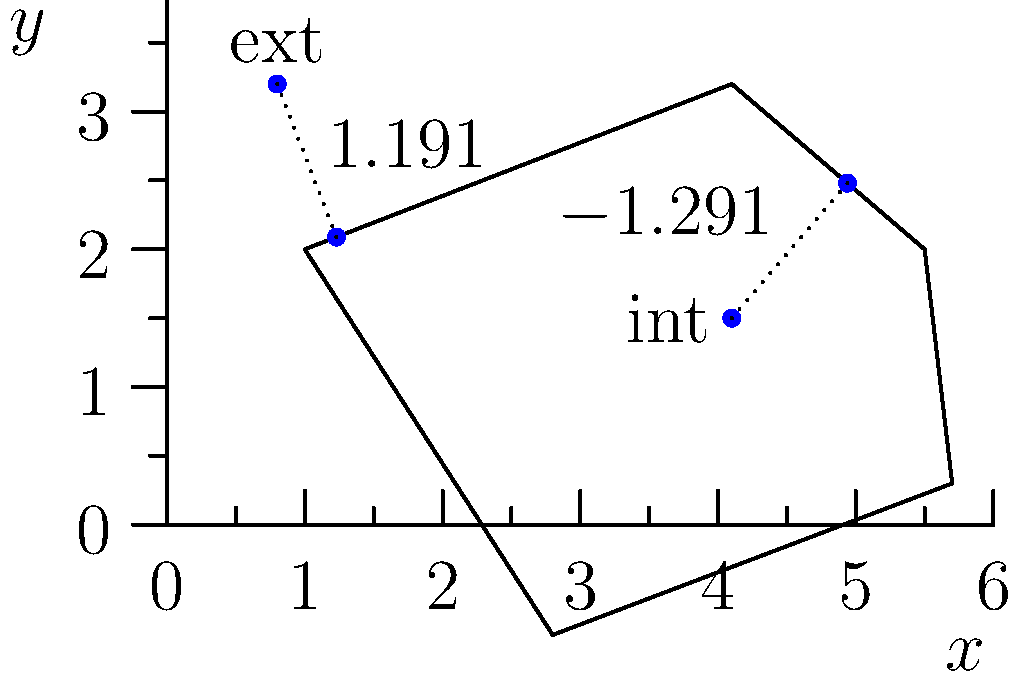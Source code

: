 // To turn this Asymptote source file into an image for inclusion in
// Axom's documentation,
// 1. run Asymptote:
//    asy -f png distance.asy
// 2. Optionally, use ImageMagick to convert the white background to transparent:
//    convert distance.png -transparent white distance.png

// preamble
import graph;
settings.render = 6;
size(6cm, 0);

// axes
xaxis("$x$", xmin=0, xmax=6, ticks=LeftTicks(N=6,n=2));
yaxis("$y$", ymin=0, ymax=3.8, ticks=LeftTicks);

// polyhedron
pair a = (1, 2);
pair b = (4.1, 3.2);
pair c = (5.5, 2.0);
pair d = (5.7, 0.3);
pair e = (2.8, -0.8);

path poly = a -- b -- c -- d -- e -- cycle;
draw(poly);

pair pext = (0.8, 3.2);
pair ab = b - a;
pair apext = pext - a;
pair pextp = a + dot(apext, unit(ab)) * unit(ab);

pair pint = (4.1, 1.5);
pair bc = c - b;
pair bpint = pint - b;
pair pintp = b + dot(bpint, unit(bc)) * unit(bc);

dot(pext, blue);
dot(pextp, blue);
label("ext", pext, align=N);
draw(pext--pextp, dotted, L=Label(format(length(pext - pextp)), LeftSide));

dot(pint, blue);
dot(pintp, blue);
label("int", pint, align=W);
draw(pint--pintp, dotted, L=Label(format(-1 * length(pint - pintp)), LeftSide));

